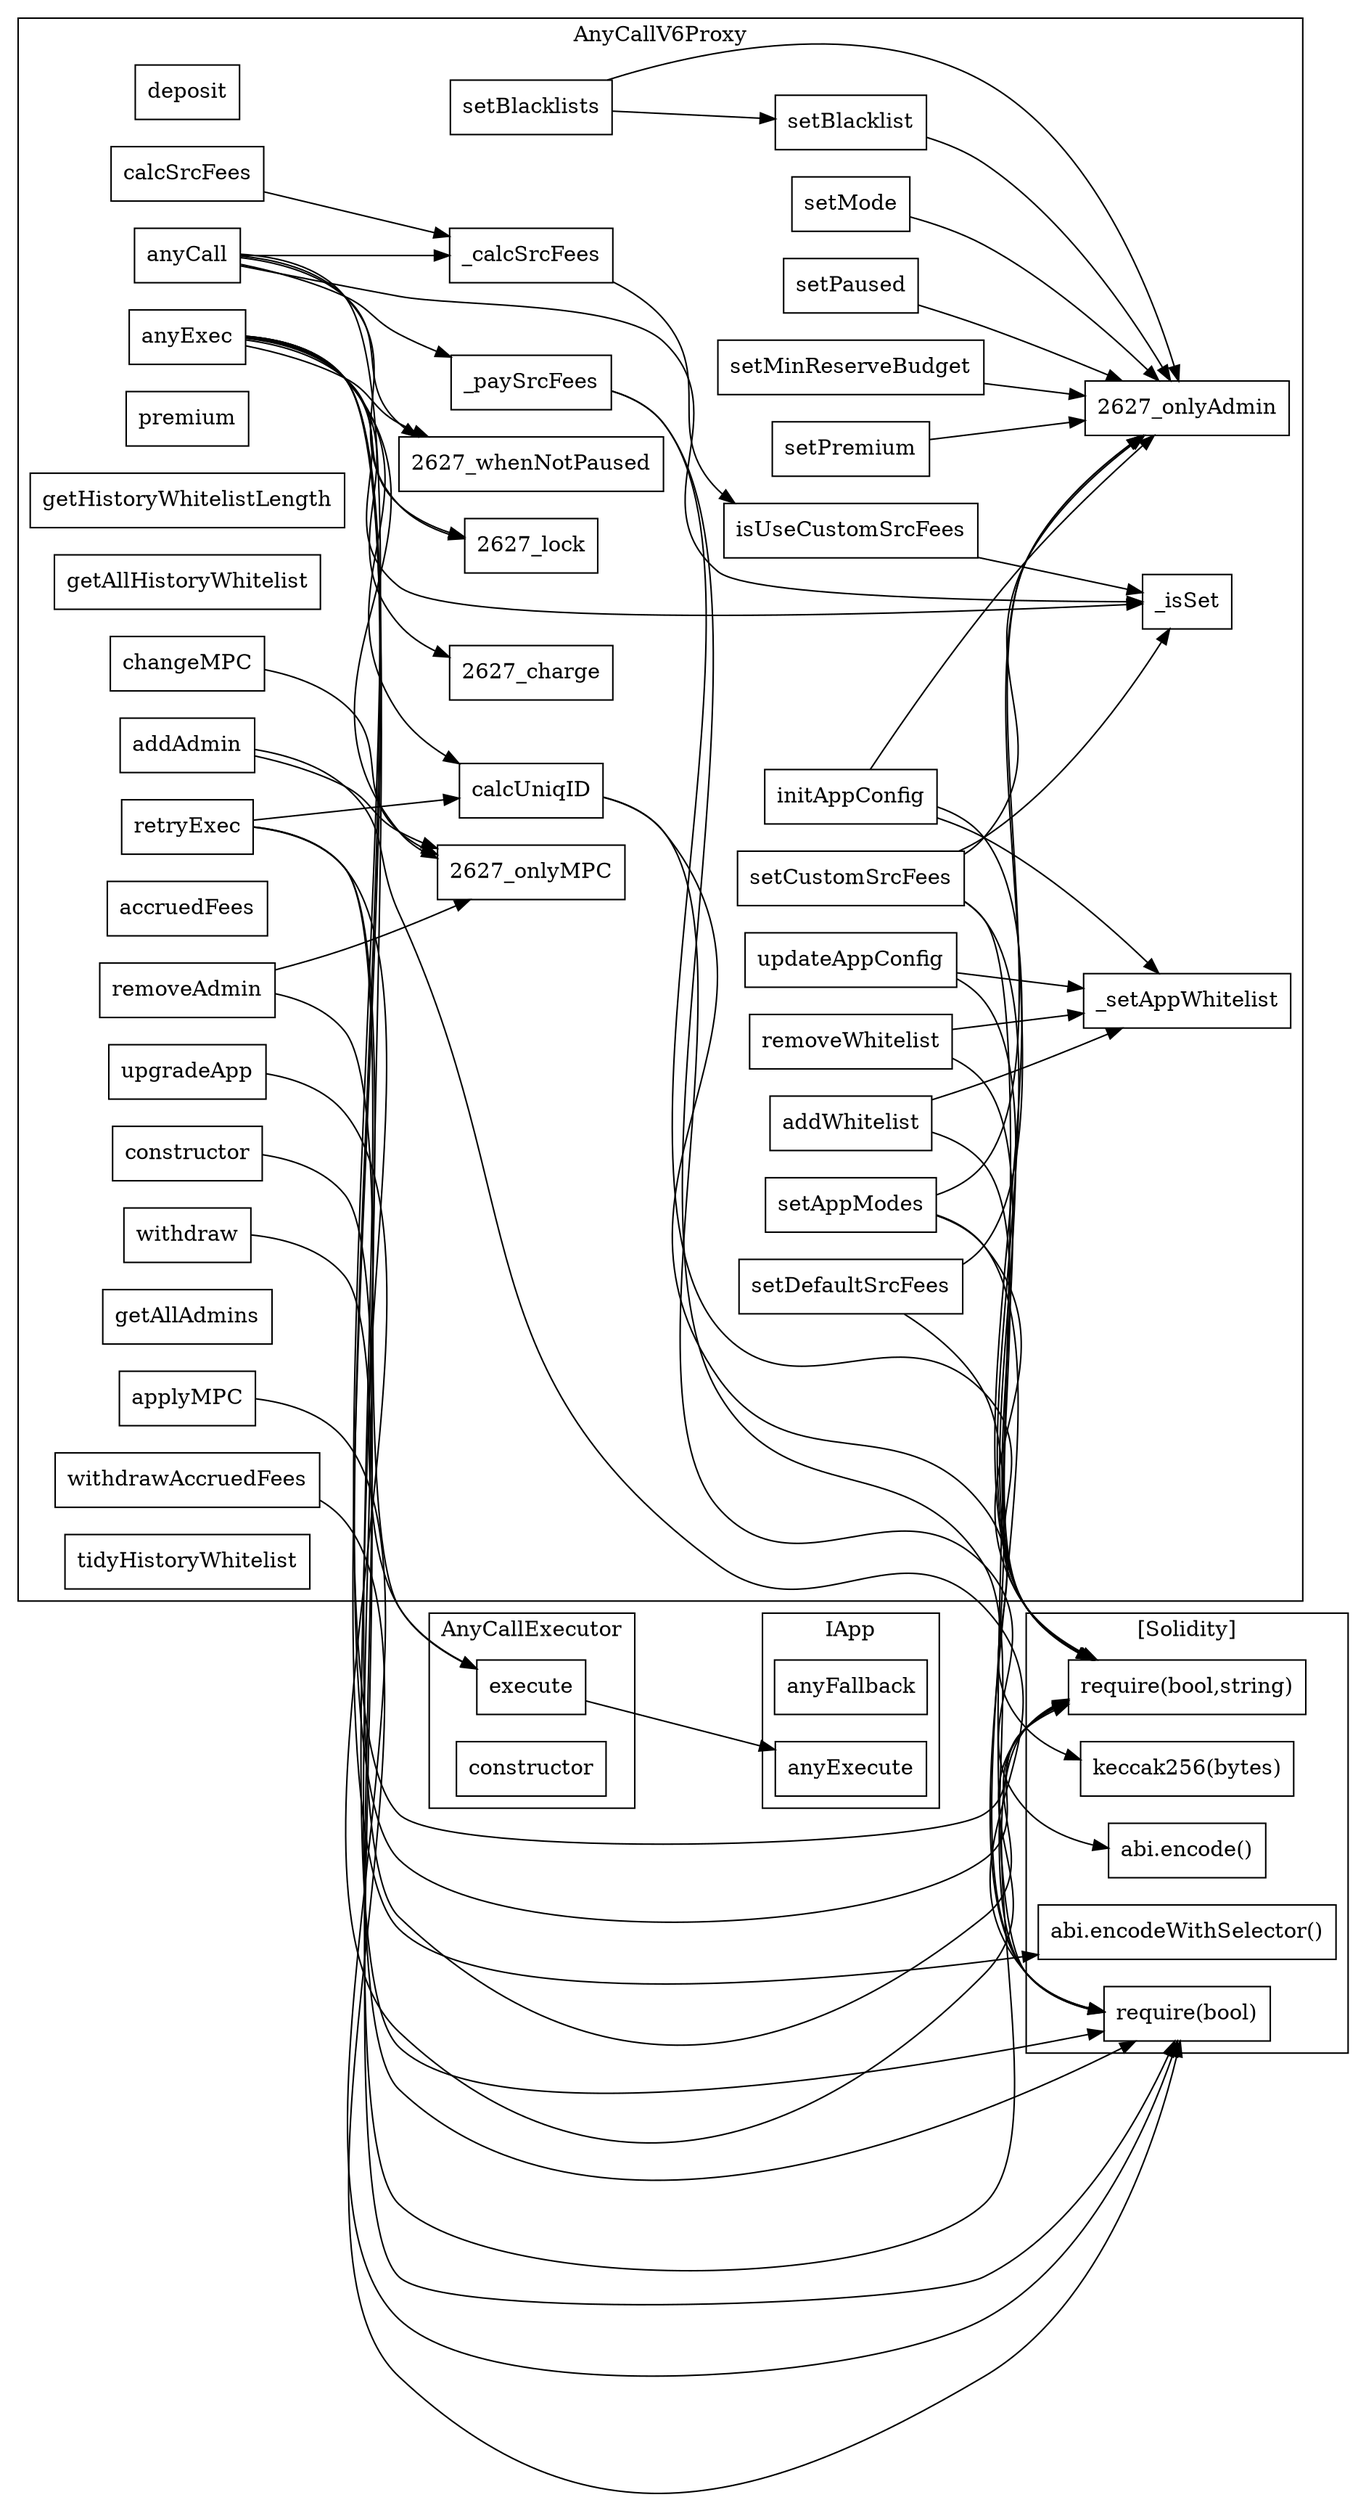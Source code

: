 strict digraph {
rankdir="LR"
node [shape=box]
subgraph cluster_2627_AnyCallV6Proxy {
label = "AnyCallV6Proxy"
"2627_deposit" [label="deposit"]
"2627_addAdmin" [label="addAdmin"]
"2627_retryExec" [label="retryExec"]
"2627__paySrcFees" [label="_paySrcFees"]
"2627__isSet" [label="_isSet"]
"2627_calcUniqID" [label="calcUniqID"]
"2627_setMinReserveBudget" [label="setMinReserveBudget"]
"2627_setBlacklist" [label="setBlacklist"]
"2627_setPremium" [label="setPremium"]
"2627_anyExec" [label="anyExec"]
"2627_setDefaultSrcFees" [label="setDefaultSrcFees"]
"2627_updateAppConfig" [label="updateAppConfig"]
"2627_premium" [label="premium"]
"2627_getHistoryWhitelistLength" [label="getHistoryWhitelistLength"]
"2627_initAppConfig" [label="initAppConfig"]
"2627_setCustomSrcFees" [label="setCustomSrcFees"]
"2627_getAllHistoryWhitelist" [label="getAllHistoryWhitelist"]
"2627_upgradeApp" [label="upgradeApp"]
"2627_changeMPC" [label="changeMPC"]
"2627_constructor" [label="constructor"]
"2627_setBlacklists" [label="setBlacklists"]
"2627_accruedFees" [label="accruedFees"]
"2627_removeAdmin" [label="removeAdmin"]
"2627_isUseCustomSrcFees" [label="isUseCustomSrcFees"]
"2627_withdraw" [label="withdraw"]
"2627_anyCall" [label="anyCall"]
"2627_withdrawAccruedFees" [label="withdrawAccruedFees"]
"2627_getAllAdmins" [label="getAllAdmins"]
"2627__calcSrcFees" [label="_calcSrcFees"]
"2627_removeWhitelist" [label="removeWhitelist"]
"2627_addWhitelist" [label="addWhitelist"]
"2627_applyMPC" [label="applyMPC"]
"2627_setMode" [label="setMode"]
"2627_setAppModes" [label="setAppModes"]
"2627_calcSrcFees" [label="calcSrcFees"]
"2627_tidyHistoryWhitelist" [label="tidyHistoryWhitelist"]
"2627_setPaused" [label="setPaused"]
"2627__setAppWhitelist" [label="_setAppWhitelist"]
"2627_setDefaultSrcFees" -> "2627_onlyAdmin"
"2627_initAppConfig" -> "2627_onlyAdmin"
"2627_anyExec" -> "2627_charge"
"2627_setPaused" -> "2627_onlyAdmin"
"2627_setBlacklists" -> "2627_onlyAdmin"
"2627_anyExec" -> "2627_lock"
"2627_anyExec" -> "2627_whenNotPaused"
"2627_removeWhitelist" -> "2627__setAppWhitelist"
"2627_isUseCustomSrcFees" -> "2627__isSet"
"2627_addWhitelist" -> "2627__setAppWhitelist"
"2627_setCustomSrcFees" -> "2627__isSet"
"2627_setMode" -> "2627_onlyAdmin"
"2627__calcSrcFees" -> "2627_isUseCustomSrcFees"
"2627_anyExec" -> "2627__isSet"
"2627_calcSrcFees" -> "2627__calcSrcFees"
"2627_anyCall" -> "2627_lock"
"2627_anyExec" -> "2627_onlyMPC"
"2627_anyExec" -> "2627_calcUniqID"
"2627_anyCall" -> "2627__isSet"
"2627_anyCall" -> "2627__paySrcFees"
"2627_retryExec" -> "2627_calcUniqID"
"2627_setAppModes" -> "2627_onlyAdmin"
"2627_setCustomSrcFees" -> "2627_onlyAdmin"
"2627_setPremium" -> "2627_onlyAdmin"
"2627_setMinReserveBudget" -> "2627_onlyAdmin"
"2627_anyCall" -> "2627_whenNotPaused"
"2627_updateAppConfig" -> "2627__setAppWhitelist"
"2627_addAdmin" -> "2627_onlyMPC"
"2627_removeAdmin" -> "2627_onlyMPC"
"2627_initAppConfig" -> "2627__setAppWhitelist"
"2627_anyCall" -> "2627__calcSrcFees"
"2627_setBlacklist" -> "2627_onlyAdmin"
"2627_changeMPC" -> "2627_onlyMPC"
}subgraph cluster_21_IApp {
label = "IApp"
"21_anyFallback" [label="anyFallback"]
"21_anyExecute" [label="anyExecute"]
}subgraph cluster_102_AnyCallExecutor {
label = "AnyCallExecutor"
"102_execute" [label="execute"]
"102_constructor" [label="constructor"]
}subgraph cluster_solidity {
label = "[Solidity]"
"require(bool,string)" 
"keccak256(bytes)" 
"abi.encodeWithSelector()" 
"abi.encode()" 
"require(bool)" 
"2627_setAppModes" -> "require(bool,string)"
"2627_anyCall" -> "require(bool,string)"
"2627_setCustomSrcFees" -> "require(bool)"
"2627__paySrcFees" -> "require(bool,string)"
"2627_removeAdmin" -> "require(bool)"
"2627_updateAppConfig" -> "require(bool,string)"
"2627_initAppConfig" -> "require(bool,string)"
"2627_withdraw" -> "require(bool)"
"2627_removeWhitelist" -> "require(bool,string)"
"2627_calcUniqID" -> "abi.encode()"
"2627_upgradeApp" -> "require(bool,string)"
"2627_calcUniqID" -> "keccak256(bytes)"
"2627_anyExec" -> "abi.encodeWithSelector()"
"2627_setDefaultSrcFees" -> "require(bool)"
"2627_setAppModes" -> "require(bool)"
"2627__paySrcFees" -> "require(bool)"
"2627_withdrawAccruedFees" -> "require(bool)"
"2627_anyExec" -> "require(bool,string)"
"2627_constructor" -> "require(bool,string)"
"2627_retryExec" -> "require(bool)"
"2627_addWhitelist" -> "require(bool,string)"
"2627_setCustomSrcFees" -> "require(bool,string)"
"2627_addAdmin" -> "require(bool)"
"2627_retryExec" -> "require(bool,string)"
"2627_applyMPC" -> "require(bool)"
}"102_execute" -> "21_anyExecute"
"2627_retryExec" -> "102_execute"
"2627_anyExec" -> "102_execute"
"2627_setBlacklists" -> "2627_setBlacklist"
}